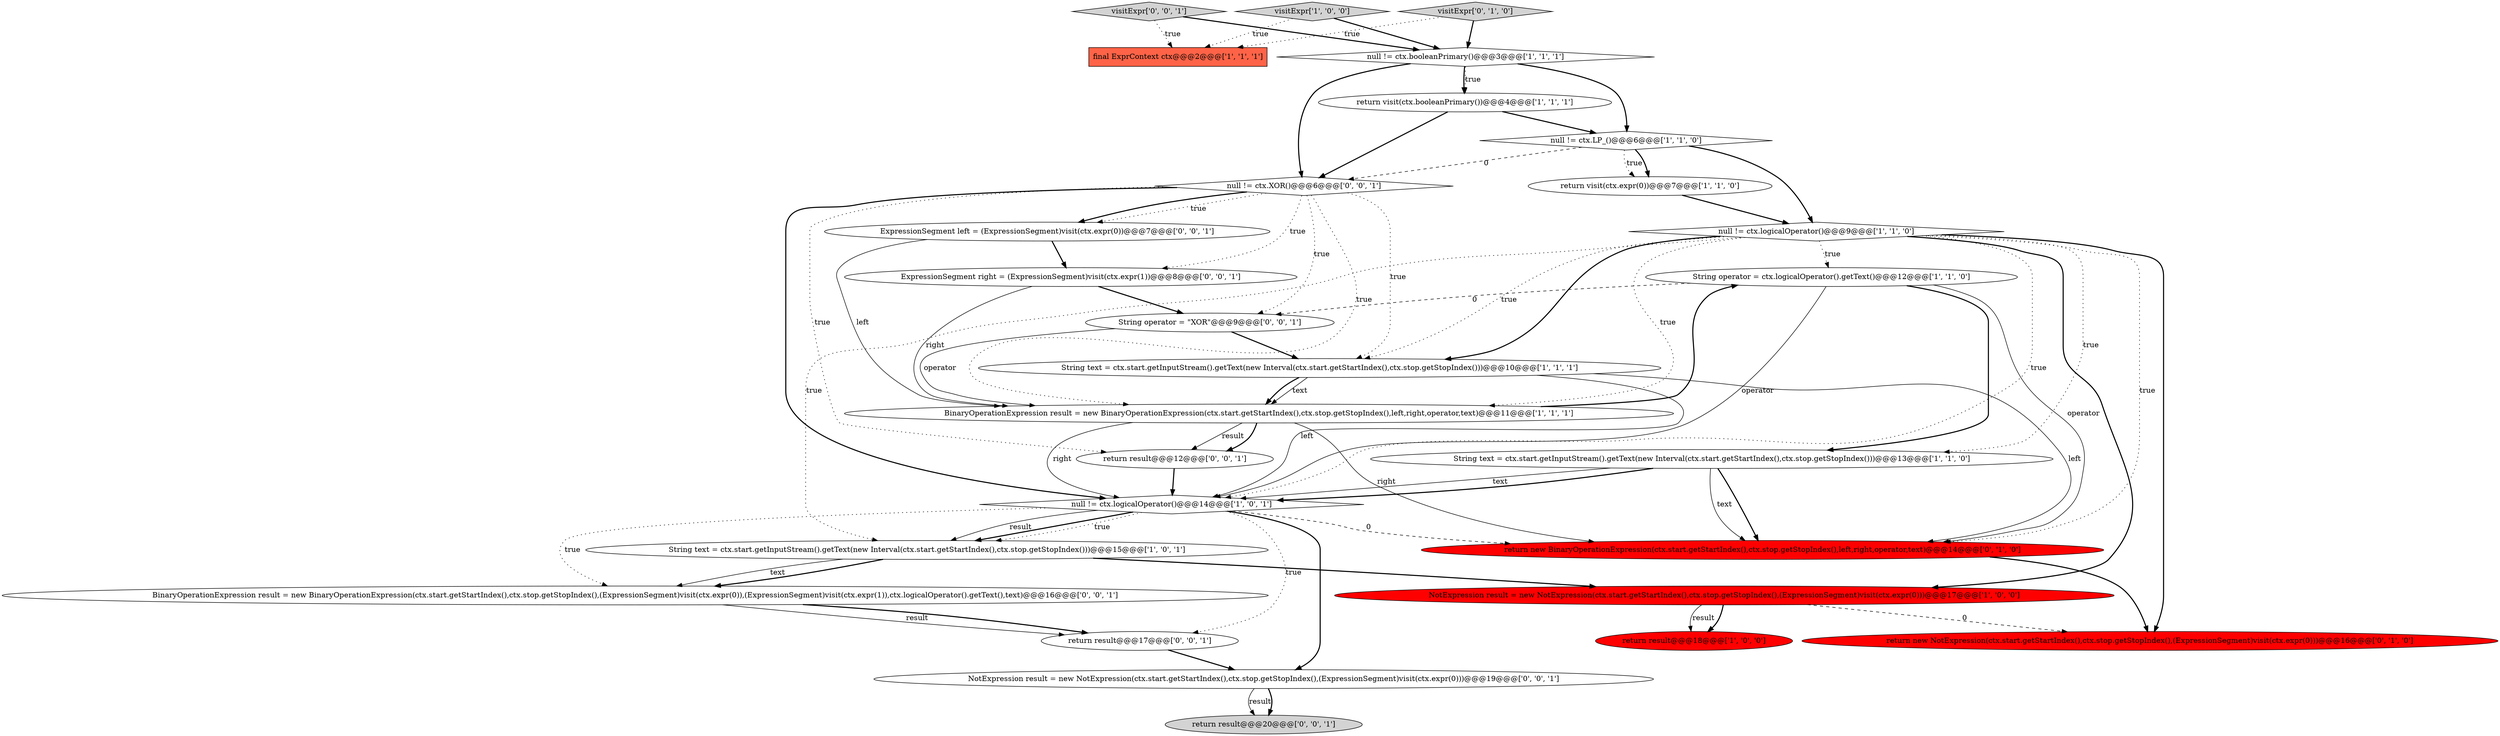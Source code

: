 digraph {
23 [style = filled, label = "return result@@@20@@@['0', '0', '1']", fillcolor = lightgray, shape = ellipse image = "AAA0AAABBB3BBB"];
3 [style = filled, label = "final ExprContext ctx@@@2@@@['1', '1', '1']", fillcolor = tomato, shape = box image = "AAA0AAABBB1BBB"];
6 [style = filled, label = "NotExpression result = new NotExpression(ctx.start.getStartIndex(),ctx.stop.getStopIndex(),(ExpressionSegment)visit(ctx.expr(0)))@@@17@@@['1', '0', '0']", fillcolor = red, shape = ellipse image = "AAA1AAABBB1BBB"];
25 [style = filled, label = "BinaryOperationExpression result = new BinaryOperationExpression(ctx.start.getStartIndex(),ctx.stop.getStopIndex(),(ExpressionSegment)visit(ctx.expr(0)),(ExpressionSegment)visit(ctx.expr(1)),ctx.logicalOperator().getText(),text)@@@16@@@['0', '0', '1']", fillcolor = white, shape = ellipse image = "AAA0AAABBB3BBB"];
8 [style = filled, label = "null != ctx.LP_()@@@6@@@['1', '1', '0']", fillcolor = white, shape = diamond image = "AAA0AAABBB1BBB"];
18 [style = filled, label = "null != ctx.XOR()@@@6@@@['0', '0', '1']", fillcolor = white, shape = diamond image = "AAA0AAABBB3BBB"];
22 [style = filled, label = "return result@@@12@@@['0', '0', '1']", fillcolor = white, shape = ellipse image = "AAA0AAABBB3BBB"];
19 [style = filled, label = "ExpressionSegment right = (ExpressionSegment)visit(ctx.expr(1))@@@8@@@['0', '0', '1']", fillcolor = white, shape = ellipse image = "AAA0AAABBB3BBB"];
7 [style = filled, label = "null != ctx.logicalOperator()@@@9@@@['1', '1', '0']", fillcolor = white, shape = diamond image = "AAA0AAABBB1BBB"];
15 [style = filled, label = "return new BinaryOperationExpression(ctx.start.getStartIndex(),ctx.stop.getStopIndex(),left,right,operator,text)@@@14@@@['0', '1', '0']", fillcolor = red, shape = ellipse image = "AAA1AAABBB2BBB"];
13 [style = filled, label = "return visit(ctx.expr(0))@@@7@@@['1', '1', '0']", fillcolor = white, shape = ellipse image = "AAA0AAABBB1BBB"];
9 [style = filled, label = "null != ctx.logicalOperator()@@@14@@@['1', '0', '1']", fillcolor = white, shape = diamond image = "AAA0AAABBB1BBB"];
26 [style = filled, label = "visitExpr['0', '0', '1']", fillcolor = lightgray, shape = diamond image = "AAA0AAABBB3BBB"];
17 [style = filled, label = "visitExpr['0', '1', '0']", fillcolor = lightgray, shape = diamond image = "AAA0AAABBB2BBB"];
14 [style = filled, label = "String operator = ctx.logicalOperator().getText()@@@12@@@['1', '1', '0']", fillcolor = white, shape = ellipse image = "AAA0AAABBB1BBB"];
1 [style = filled, label = "String text = ctx.start.getInputStream().getText(new Interval(ctx.start.getStartIndex(),ctx.stop.getStopIndex()))@@@13@@@['1', '1', '0']", fillcolor = white, shape = ellipse image = "AAA0AAABBB1BBB"];
24 [style = filled, label = "ExpressionSegment left = (ExpressionSegment)visit(ctx.expr(0))@@@7@@@['0', '0', '1']", fillcolor = white, shape = ellipse image = "AAA0AAABBB3BBB"];
20 [style = filled, label = "return result@@@17@@@['0', '0', '1']", fillcolor = white, shape = ellipse image = "AAA0AAABBB3BBB"];
5 [style = filled, label = "BinaryOperationExpression result = new BinaryOperationExpression(ctx.start.getStartIndex(),ctx.stop.getStopIndex(),left,right,operator,text)@@@11@@@['1', '1', '1']", fillcolor = white, shape = ellipse image = "AAA0AAABBB1BBB"];
0 [style = filled, label = "String text = ctx.start.getInputStream().getText(new Interval(ctx.start.getStartIndex(),ctx.stop.getStopIndex()))@@@10@@@['1', '1', '1']", fillcolor = white, shape = ellipse image = "AAA0AAABBB1BBB"];
10 [style = filled, label = "return visit(ctx.booleanPrimary())@@@4@@@['1', '1', '1']", fillcolor = white, shape = ellipse image = "AAA0AAABBB1BBB"];
11 [style = filled, label = "String text = ctx.start.getInputStream().getText(new Interval(ctx.start.getStartIndex(),ctx.stop.getStopIndex()))@@@15@@@['1', '0', '1']", fillcolor = white, shape = ellipse image = "AAA0AAABBB1BBB"];
12 [style = filled, label = "visitExpr['1', '0', '0']", fillcolor = lightgray, shape = diamond image = "AAA0AAABBB1BBB"];
16 [style = filled, label = "return new NotExpression(ctx.start.getStartIndex(),ctx.stop.getStopIndex(),(ExpressionSegment)visit(ctx.expr(0)))@@@16@@@['0', '1', '0']", fillcolor = red, shape = ellipse image = "AAA1AAABBB2BBB"];
27 [style = filled, label = "String operator = \"XOR\"@@@9@@@['0', '0', '1']", fillcolor = white, shape = ellipse image = "AAA0AAABBB3BBB"];
21 [style = filled, label = "NotExpression result = new NotExpression(ctx.start.getStartIndex(),ctx.stop.getStopIndex(),(ExpressionSegment)visit(ctx.expr(0)))@@@19@@@['0', '0', '1']", fillcolor = white, shape = ellipse image = "AAA0AAABBB3BBB"];
2 [style = filled, label = "null != ctx.booleanPrimary()@@@3@@@['1', '1', '1']", fillcolor = white, shape = diamond image = "AAA0AAABBB1BBB"];
4 [style = filled, label = "return result@@@18@@@['1', '0', '0']", fillcolor = red, shape = ellipse image = "AAA1AAABBB1BBB"];
5->15 [style = solid, label="right"];
10->18 [style = bold, label=""];
12->3 [style = dotted, label="true"];
0->15 [style = solid, label="left"];
24->5 [style = solid, label="left"];
21->23 [style = solid, label="result"];
18->24 [style = bold, label=""];
11->25 [style = solid, label="text"];
7->14 [style = dotted, label="true"];
24->19 [style = bold, label=""];
9->11 [style = bold, label=""];
1->9 [style = solid, label="text"];
0->5 [style = solid, label="text"];
27->0 [style = bold, label=""];
11->25 [style = bold, label=""];
1->15 [style = bold, label=""];
9->11 [style = dotted, label="true"];
11->6 [style = bold, label=""];
22->9 [style = bold, label=""];
18->24 [style = dotted, label="true"];
18->19 [style = dotted, label="true"];
2->18 [style = bold, label=""];
14->9 [style = solid, label="operator"];
7->0 [style = bold, label=""];
5->9 [style = solid, label="right"];
7->9 [style = dotted, label="true"];
5->14 [style = bold, label=""];
7->0 [style = dotted, label="true"];
2->10 [style = bold, label=""];
15->16 [style = bold, label=""];
14->27 [style = dashed, label="0"];
7->15 [style = dotted, label="true"];
26->3 [style = dotted, label="true"];
17->3 [style = dotted, label="true"];
0->9 [style = solid, label="left"];
14->1 [style = bold, label=""];
9->25 [style = dotted, label="true"];
8->7 [style = bold, label=""];
1->9 [style = bold, label=""];
7->5 [style = dotted, label="true"];
20->21 [style = bold, label=""];
5->22 [style = solid, label="result"];
6->4 [style = bold, label=""];
26->2 [style = bold, label=""];
12->2 [style = bold, label=""];
25->20 [style = bold, label=""];
9->11 [style = solid, label="result"];
6->16 [style = dashed, label="0"];
7->11 [style = dotted, label="true"];
10->8 [style = bold, label=""];
17->2 [style = bold, label=""];
25->20 [style = solid, label="result"];
9->15 [style = dashed, label="0"];
13->7 [style = bold, label=""];
14->15 [style = solid, label="operator"];
19->5 [style = solid, label="right"];
19->27 [style = bold, label=""];
7->6 [style = bold, label=""];
9->20 [style = dotted, label="true"];
7->16 [style = bold, label=""];
18->9 [style = bold, label=""];
9->21 [style = bold, label=""];
18->0 [style = dotted, label="true"];
6->4 [style = solid, label="result"];
8->18 [style = dashed, label="0"];
18->5 [style = dotted, label="true"];
8->13 [style = dotted, label="true"];
27->5 [style = solid, label="operator"];
1->15 [style = solid, label="text"];
7->1 [style = dotted, label="true"];
5->22 [style = bold, label=""];
18->27 [style = dotted, label="true"];
0->5 [style = bold, label=""];
8->13 [style = bold, label=""];
2->8 [style = bold, label=""];
2->10 [style = dotted, label="true"];
21->23 [style = bold, label=""];
18->22 [style = dotted, label="true"];
}
